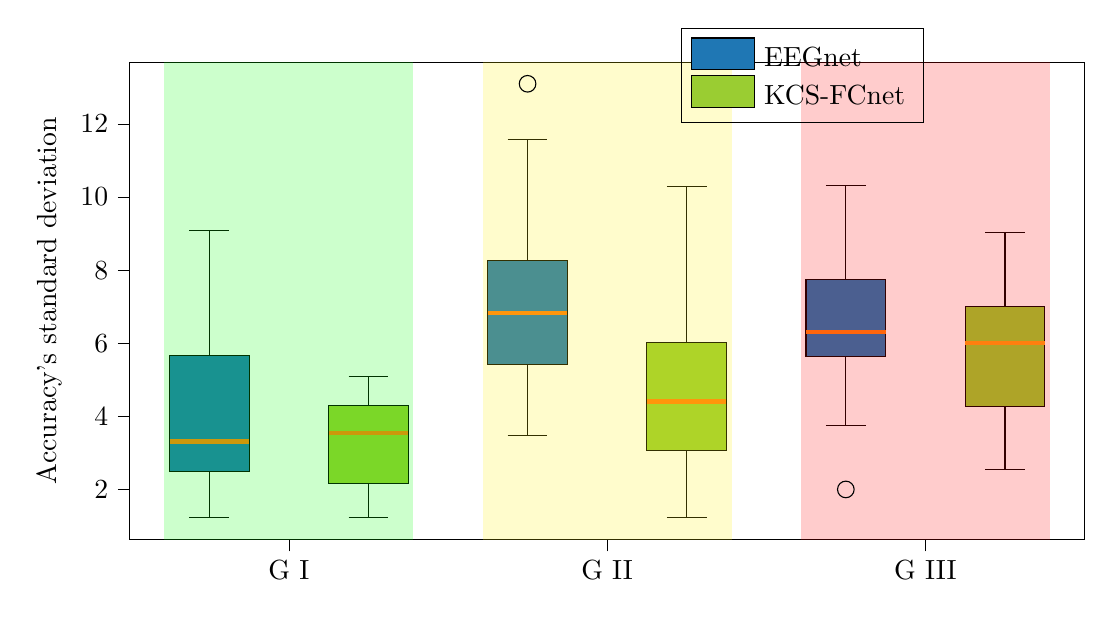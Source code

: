 % This file was created with tikzplotlib v0.10.1.
\begin{tikzpicture}

\definecolor{darkgray176}{RGB}{176,176,176}
\definecolor{darkorange25512714}{RGB}{255,127,14}
\definecolor{steelblue31119180}{RGB}{31,119,180}
\definecolor{yellowgreen}{RGB}{154, 205, 50}


\begin{axis}[
tick align=outside,
tick pos=left,
x grid style={darkgray176},
xmin=0.5, xmax=6.5,
xtick style={color=black},
y grid style={darkgray176},
ymin=0.631, ymax=13.689,
ytick style={color=black},
xtick={1.5,3.5,5.5},
xticklabels={
  G I,
  G II,
  G III
  },
  ylabel=Accuracy's standard deviation,
% only scale the axis, not the axis including the ticks and labels
scale only axis=true,
% set `width' and `height' to the desired values
width=\textwidth,
height=0.5\textwidth,
]
\path [draw=black, fill=steelblue31119180]
(axis cs:0.75,2.499)
--(axis cs:1.25,2.499)
--(axis cs:1.25,5.661)
--(axis cs:0.75,5.661)
--(axis cs:0.75,2.499)
--cycle;
\addplot [black]
table {%
1 2.499
1 1.225
};
\addplot [black]
table {%
1 5.661
1 9.083
};
\addplot [black]
table {%
0.875 1.225
1.125 1.225
};
\addplot [black]
table {%
0.875 9.083
1.125 9.083
};
\path [draw=black, fill=yellowgreen]
(axis cs:1.75,2.16)
--(axis cs:2.25,2.16)
--(axis cs:2.25,4.301)
--(axis cs:1.75,4.301)
--(axis cs:1.75,2.16)
--cycle;
\addplot [black]
table {%
2 2.16
2 1.225
};
\addplot [black]
table {%
2 4.301
2 5.099
};
\addplot [black]
table {%
1.875 1.225
2.125 1.225
};
\addplot [black]
table {%
1.875 5.099
2.125 5.099
};
\path [draw=black, fill=steelblue31119180]
(axis cs:2.75,5.423)
--(axis cs:3.25,5.423)
--(axis cs:3.25,8.254)
--(axis cs:2.75,8.254)
--(axis cs:2.75,5.423)
--cycle;
\addplot [black]
table {%
3 5.423
3 3.478
};
\addplot [black]
table {%
3 8.254
3 11.576
};
\addplot [black]
table {%
2.875 3.478
3.125 3.478
};
\addplot [black]
table {%
2.875 11.576
3.125 11.576
};
\addplot [black, mark=o, mark size=3, mark options={solid,fill opacity=0}, only marks]
table {%
3 13.096
};
\path [draw=black, fill=yellowgreen]
(axis cs:3.75,3.065)
--(axis cs:4.25,3.065)
--(axis cs:4.25,6.016)
--(axis cs:3.75,6.016)
--(axis cs:3.75,3.065)
--cycle;
\addplot [black]
table {%
4 3.065
4 1.225
};
\addplot [black]
table {%
4 6.016
4 10.296
};
\addplot [black]
table {%
3.875 1.225
4.125 1.225
};
\addplot [black]
table {%
3.875 10.296
4.125 10.296
};
\path [draw=black, fill=steelblue31119180]
(axis cs:4.75,5.644)
--(axis cs:5.25,5.644)
--(axis cs:5.25,7.747)
--(axis cs:4.75,7.747)
--(axis cs:4.75,5.644)
--cycle;
\addplot [black]
table {%
5 5.644
5 3.742
};
\addplot [black]
table {%
5 7.747
5 10.32
};
\addplot [black]
table {%
4.875 3.742
5.125 3.742
};
\addplot [black]
table {%
4.875 10.32
5.125 10.32
};
\addplot [black, mark=o, mark size=3, mark options={solid,fill opacity=0}, only marks]
table {%
5 2
};
\path [draw=black, fill=yellowgreen]
(axis cs:5.75,4.269)
--(axis cs:6.25,4.269)
--(axis cs:6.25,7.009)
--(axis cs:5.75,7.009)
--(axis cs:5.75,4.269)
--cycle;
\addplot [black]
table {%
6 4.269
6 2.55
};
\addplot [black]
table {%
6 7.009
6 9.028
};
\addplot [black]
table {%
5.875 2.55
6.125 2.55
};
\addplot [black]
table {%
5.875 9.028
6.125 9.028
};
\addplot [ultra thick, darkorange25512714]
table {%
0.75 3.317
1.25 3.317
};
\addplot [ultra thick, darkorange25512714]
table {%
1.75 3.536
2.25 3.536
};
\addplot [ultra thick, darkorange25512714]
table {%
2.75 6.819
3.25 6.819
};
\addplot [ultra thick, darkorange25512714]
table {%
3.75 4.402
4.25 4.402
};
\addplot [ultra thick, darkorange25512714]
table {%
4.75 6.304
5.25 6.304
};

\path [draw=green, opacity=0.2, line width=90pt]
(axis cs:1.5,0.1)
--(axis cs:1.5,14);

\path [draw=yellow, opacity=0.2, line width=90pt]
(axis cs:3.5,0.1)
--(axis cs:3.5,14);

\path [draw=red, opacity=0.2, line width=90pt]
(axis cs:5.5,0.1)
--(axis cs:5.5,14);

\addplot [ultra thick, darkorange25512714]
table {%
5.75 6
6.25 6
};
\end{axis}

% Custom legend
\matrix [draw, below right] at (7, 6.5) {
    \node [rectangle, draw, fill=steelblue31119180, minimum width=0.8cm, minimum height=0.4cm] {}; & \node {EEGnet}; \\
    \node [rectangle, draw, fill=yellowgreen, minimum width=0.8cm, minimum height=0.4cm] {}; & \node {KCS-FCnet}; \\
};

\end{tikzpicture}